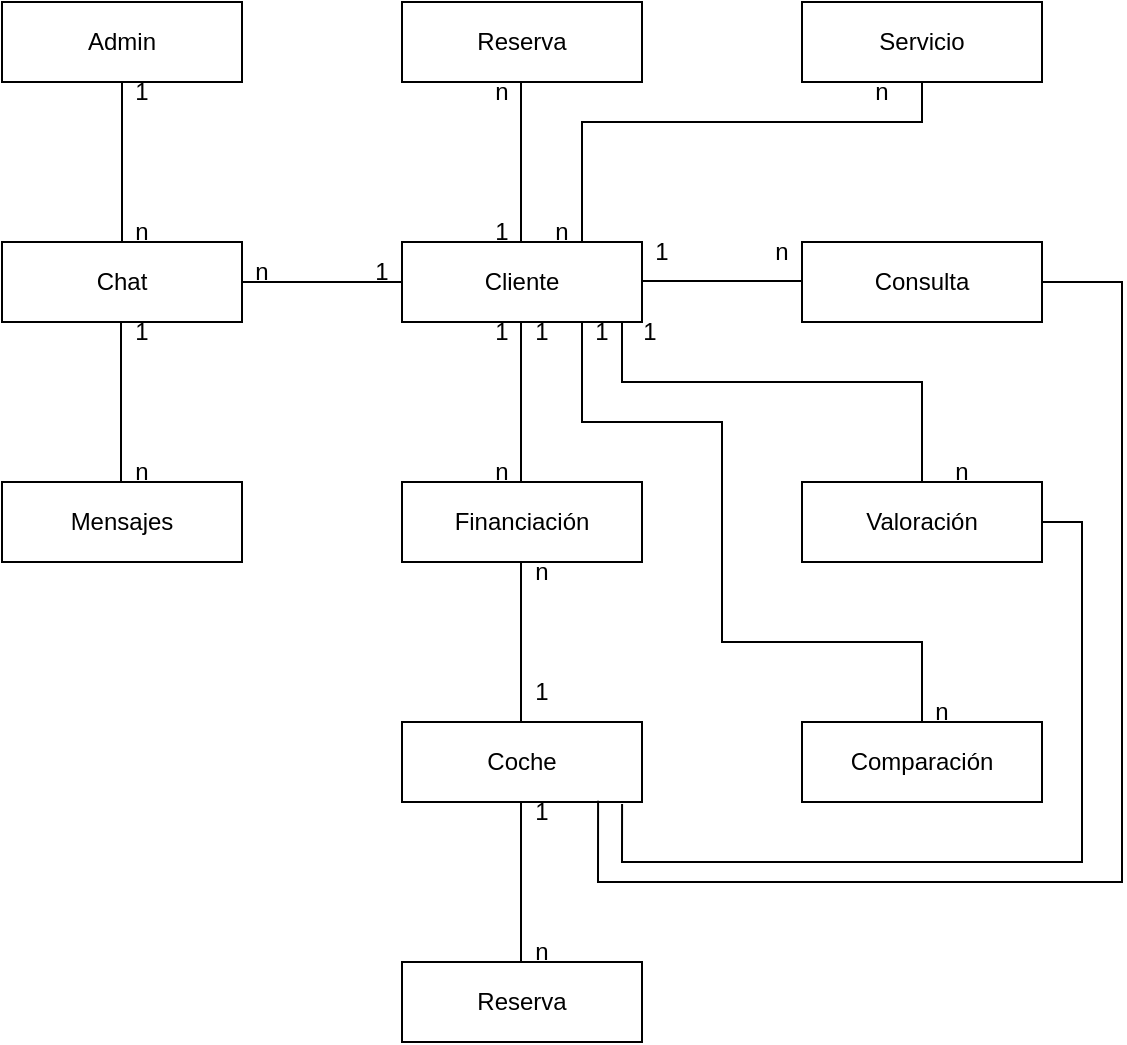 <mxfile version="26.0.14">
  <diagram name="Página-1" id="FwqGPn6nU_BD3cRI3mYI">
    <mxGraphModel dx="1050" dy="557" grid="1" gridSize="10" guides="1" tooltips="1" connect="1" arrows="1" fold="1" page="1" pageScale="1" pageWidth="827" pageHeight="1169" math="0" shadow="0">
      <root>
        <mxCell id="0" />
        <mxCell id="1" parent="0" />
        <mxCell id="V5GW3FtHajvaDxfcYpqS-1" value="Cliente" style="rounded=0;whiteSpace=wrap;html=1;" vertex="1" parent="1">
          <mxGeometry x="280" y="240" width="120" height="40" as="geometry" />
        </mxCell>
        <mxCell id="V5GW3FtHajvaDxfcYpqS-2" value="Reserva" style="rounded=0;whiteSpace=wrap;html=1;" vertex="1" parent="1">
          <mxGeometry x="280" y="120" width="120" height="40" as="geometry" />
        </mxCell>
        <mxCell id="V5GW3FtHajvaDxfcYpqS-3" value="Financiación" style="rounded=0;whiteSpace=wrap;html=1;" vertex="1" parent="1">
          <mxGeometry x="280" y="360" width="120" height="40" as="geometry" />
        </mxCell>
        <mxCell id="V5GW3FtHajvaDxfcYpqS-4" value="Chat" style="rounded=0;whiteSpace=wrap;html=1;" vertex="1" parent="1">
          <mxGeometry x="80" y="240" width="120" height="40" as="geometry" />
        </mxCell>
        <mxCell id="V5GW3FtHajvaDxfcYpqS-5" value="Admin" style="rounded=0;whiteSpace=wrap;html=1;" vertex="1" parent="1">
          <mxGeometry x="80" y="120" width="120" height="40" as="geometry" />
        </mxCell>
        <mxCell id="V5GW3FtHajvaDxfcYpqS-6" value="Mensajes" style="rounded=0;whiteSpace=wrap;html=1;" vertex="1" parent="1">
          <mxGeometry x="80" y="360" width="120" height="40" as="geometry" />
        </mxCell>
        <mxCell id="V5GW3FtHajvaDxfcYpqS-7" value="Consulta" style="rounded=0;whiteSpace=wrap;html=1;" vertex="1" parent="1">
          <mxGeometry x="480" y="240" width="120" height="40" as="geometry" />
        </mxCell>
        <mxCell id="V5GW3FtHajvaDxfcYpqS-8" value="Valoración" style="rounded=0;whiteSpace=wrap;html=1;" vertex="1" parent="1">
          <mxGeometry x="480" y="360" width="120" height="40" as="geometry" />
        </mxCell>
        <mxCell id="V5GW3FtHajvaDxfcYpqS-9" value="Coche" style="rounded=0;whiteSpace=wrap;html=1;" vertex="1" parent="1">
          <mxGeometry x="280" y="480" width="120" height="40" as="geometry" />
        </mxCell>
        <mxCell id="V5GW3FtHajvaDxfcYpqS-10" value="Reserva" style="rounded=0;whiteSpace=wrap;html=1;" vertex="1" parent="1">
          <mxGeometry x="280" y="600" width="120" height="40" as="geometry" />
        </mxCell>
        <mxCell id="V5GW3FtHajvaDxfcYpqS-11" value="Comparación" style="rounded=0;whiteSpace=wrap;html=1;" vertex="1" parent="1">
          <mxGeometry x="480" y="480" width="120" height="40" as="geometry" />
        </mxCell>
        <mxCell id="V5GW3FtHajvaDxfcYpqS-12" value="Servicio" style="rounded=0;whiteSpace=wrap;html=1;" vertex="1" parent="1">
          <mxGeometry x="480" y="120" width="120" height="40" as="geometry" />
        </mxCell>
        <mxCell id="V5GW3FtHajvaDxfcYpqS-13" value="" style="endArrow=none;html=1;rounded=0;exitX=0.5;exitY=1;exitDx=0;exitDy=0;entryX=0.5;entryY=0;entryDx=0;entryDy=0;" edge="1" parent="1" source="V5GW3FtHajvaDxfcYpqS-5" target="V5GW3FtHajvaDxfcYpqS-4">
          <mxGeometry width="50" height="50" relative="1" as="geometry">
            <mxPoint x="390" y="420" as="sourcePoint" />
            <mxPoint x="220" y="220" as="targetPoint" />
          </mxGeometry>
        </mxCell>
        <mxCell id="V5GW3FtHajvaDxfcYpqS-14" value="" style="endArrow=none;html=1;rounded=0;exitX=0.5;exitY=1;exitDx=0;exitDy=0;entryX=0.5;entryY=0;entryDx=0;entryDy=0;" edge="1" parent="1">
          <mxGeometry width="50" height="50" relative="1" as="geometry">
            <mxPoint x="339.5" y="160" as="sourcePoint" />
            <mxPoint x="339.5" y="240" as="targetPoint" />
          </mxGeometry>
        </mxCell>
        <mxCell id="V5GW3FtHajvaDxfcYpqS-15" value="" style="endArrow=none;html=1;rounded=0;exitX=0.5;exitY=1;exitDx=0;exitDy=0;entryX=0.5;entryY=0;entryDx=0;entryDy=0;" edge="1" parent="1">
          <mxGeometry width="50" height="50" relative="1" as="geometry">
            <mxPoint x="339.5" y="280" as="sourcePoint" />
            <mxPoint x="339.5" y="360" as="targetPoint" />
          </mxGeometry>
        </mxCell>
        <mxCell id="V5GW3FtHajvaDxfcYpqS-16" value="" style="endArrow=none;html=1;rounded=0;exitX=1;exitY=0.5;exitDx=0;exitDy=0;entryX=0;entryY=0.5;entryDx=0;entryDy=0;" edge="1" parent="1" source="V5GW3FtHajvaDxfcYpqS-4" target="V5GW3FtHajvaDxfcYpqS-1">
          <mxGeometry width="50" height="50" relative="1" as="geometry">
            <mxPoint x="170" y="190" as="sourcePoint" />
            <mxPoint x="170" y="270" as="targetPoint" />
          </mxGeometry>
        </mxCell>
        <mxCell id="V5GW3FtHajvaDxfcYpqS-17" value="" style="endArrow=none;html=1;rounded=0;exitX=0.5;exitY=1;exitDx=0;exitDy=0;entryX=0.5;entryY=0;entryDx=0;entryDy=0;" edge="1" parent="1">
          <mxGeometry width="50" height="50" relative="1" as="geometry">
            <mxPoint x="139.5" y="280" as="sourcePoint" />
            <mxPoint x="139.5" y="360" as="targetPoint" />
          </mxGeometry>
        </mxCell>
        <mxCell id="V5GW3FtHajvaDxfcYpqS-18" value="" style="endArrow=none;html=1;rounded=0;exitX=1;exitY=0.5;exitDx=0;exitDy=0;entryX=0;entryY=0.5;entryDx=0;entryDy=0;" edge="1" parent="1">
          <mxGeometry width="50" height="50" relative="1" as="geometry">
            <mxPoint x="400" y="259.5" as="sourcePoint" />
            <mxPoint x="480" y="259.5" as="targetPoint" />
          </mxGeometry>
        </mxCell>
        <mxCell id="V5GW3FtHajvaDxfcYpqS-19" value="" style="endArrow=none;html=1;rounded=0;exitX=0.75;exitY=1;exitDx=0;exitDy=0;entryX=0.5;entryY=0;entryDx=0;entryDy=0;" edge="1" parent="1" source="V5GW3FtHajvaDxfcYpqS-1" target="V5GW3FtHajvaDxfcYpqS-11">
          <mxGeometry width="50" height="50" relative="1" as="geometry">
            <mxPoint x="220" y="280" as="sourcePoint" />
            <mxPoint x="440" y="440" as="targetPoint" />
            <Array as="points">
              <mxPoint x="370" y="330" />
              <mxPoint x="440" y="330" />
              <mxPoint x="440" y="440" />
              <mxPoint x="530" y="440" />
              <mxPoint x="540" y="440" />
              <mxPoint x="540" y="460" />
            </Array>
          </mxGeometry>
        </mxCell>
        <mxCell id="V5GW3FtHajvaDxfcYpqS-21" value="" style="endArrow=none;html=1;rounded=0;exitX=0.5;exitY=1;exitDx=0;exitDy=0;entryX=0.5;entryY=0;entryDx=0;entryDy=0;" edge="1" parent="1" target="V5GW3FtHajvaDxfcYpqS-8">
          <mxGeometry width="50" height="50" relative="1" as="geometry">
            <mxPoint x="390" y="280" as="sourcePoint" />
            <mxPoint x="390" y="360" as="targetPoint" />
            <Array as="points">
              <mxPoint x="390" y="310" />
              <mxPoint x="540" y="310" />
            </Array>
          </mxGeometry>
        </mxCell>
        <mxCell id="V5GW3FtHajvaDxfcYpqS-22" value="" style="endArrow=none;html=1;rounded=0;exitX=0.5;exitY=1;exitDx=0;exitDy=0;entryX=0.5;entryY=0;entryDx=0;entryDy=0;" edge="1" parent="1">
          <mxGeometry width="50" height="50" relative="1" as="geometry">
            <mxPoint x="339.5" y="520" as="sourcePoint" />
            <mxPoint x="339.5" y="600" as="targetPoint" />
          </mxGeometry>
        </mxCell>
        <mxCell id="V5GW3FtHajvaDxfcYpqS-23" value="" style="endArrow=none;html=1;rounded=0;exitX=0.5;exitY=1;exitDx=0;exitDy=0;entryX=0.5;entryY=0;entryDx=0;entryDy=0;" edge="1" parent="1">
          <mxGeometry width="50" height="50" relative="1" as="geometry">
            <mxPoint x="339.5" y="400" as="sourcePoint" />
            <mxPoint x="339.5" y="480" as="targetPoint" />
          </mxGeometry>
        </mxCell>
        <mxCell id="V5GW3FtHajvaDxfcYpqS-24" value="" style="endArrow=none;html=1;rounded=0;exitX=0.817;exitY=0.985;exitDx=0;exitDy=0;entryX=1;entryY=0.5;entryDx=0;entryDy=0;exitPerimeter=0;" edge="1" parent="1" source="V5GW3FtHajvaDxfcYpqS-9" target="V5GW3FtHajvaDxfcYpqS-7">
          <mxGeometry width="50" height="50" relative="1" as="geometry">
            <mxPoint x="359.5" y="540" as="sourcePoint" />
            <mxPoint x="359.5" y="620" as="targetPoint" />
            <Array as="points">
              <mxPoint x="378" y="560" />
              <mxPoint x="480" y="560" />
              <mxPoint x="640" y="560" />
              <mxPoint x="640" y="410" />
              <mxPoint x="640" y="260" />
            </Array>
          </mxGeometry>
        </mxCell>
        <mxCell id="V5GW3FtHajvaDxfcYpqS-25" value="" style="endArrow=none;html=1;rounded=0;exitX=0.917;exitY=1.025;exitDx=0;exitDy=0;entryX=1;entryY=0.5;entryDx=0;entryDy=0;exitPerimeter=0;" edge="1" parent="1" source="V5GW3FtHajvaDxfcYpqS-9" target="V5GW3FtHajvaDxfcYpqS-8">
          <mxGeometry width="50" height="50" relative="1" as="geometry">
            <mxPoint x="369.5" y="550" as="sourcePoint" />
            <mxPoint x="369.5" y="630" as="targetPoint" />
            <Array as="points">
              <mxPoint x="390" y="550" />
              <mxPoint x="620" y="550" />
              <mxPoint x="620" y="460" />
              <mxPoint x="620" y="380" />
            </Array>
          </mxGeometry>
        </mxCell>
        <mxCell id="V5GW3FtHajvaDxfcYpqS-27" value="" style="endArrow=none;html=1;rounded=0;exitX=0.5;exitY=1;exitDx=0;exitDy=0;entryX=0.75;entryY=0;entryDx=0;entryDy=0;" edge="1" parent="1" source="V5GW3FtHajvaDxfcYpqS-12" target="V5GW3FtHajvaDxfcYpqS-1">
          <mxGeometry width="50" height="50" relative="1" as="geometry">
            <mxPoint x="349.5" y="170" as="sourcePoint" />
            <mxPoint x="349.5" y="250" as="targetPoint" />
            <Array as="points">
              <mxPoint x="540" y="180" />
              <mxPoint x="370" y="180" />
            </Array>
          </mxGeometry>
        </mxCell>
        <mxCell id="V5GW3FtHajvaDxfcYpqS-28" value="1" style="text;html=1;align=center;verticalAlign=middle;whiteSpace=wrap;rounded=0;" vertex="1" parent="1">
          <mxGeometry x="400" y="240" width="20" height="10" as="geometry" />
        </mxCell>
        <mxCell id="V5GW3FtHajvaDxfcYpqS-29" value="n" style="text;html=1;align=center;verticalAlign=middle;whiteSpace=wrap;rounded=0;" vertex="1" parent="1">
          <mxGeometry x="440" y="230" width="60" height="30" as="geometry" />
        </mxCell>
        <mxCell id="V5GW3FtHajvaDxfcYpqS-30" value="1" style="text;html=1;align=center;verticalAlign=middle;whiteSpace=wrap;rounded=0;" vertex="1" parent="1">
          <mxGeometry x="394" y="280" width="20" height="10" as="geometry" />
        </mxCell>
        <mxCell id="V5GW3FtHajvaDxfcYpqS-31" value="n" style="text;html=1;align=center;verticalAlign=middle;whiteSpace=wrap;rounded=0;" vertex="1" parent="1">
          <mxGeometry x="350" y="230" width="20" height="10" as="geometry" />
        </mxCell>
        <mxCell id="V5GW3FtHajvaDxfcYpqS-32" value="1" style="text;html=1;align=center;verticalAlign=middle;whiteSpace=wrap;rounded=0;" vertex="1" parent="1">
          <mxGeometry x="320" y="230" width="20" height="10" as="geometry" />
        </mxCell>
        <mxCell id="V5GW3FtHajvaDxfcYpqS-33" value="1" style="text;html=1;align=center;verticalAlign=middle;whiteSpace=wrap;rounded=0;" vertex="1" parent="1">
          <mxGeometry x="370" y="280" width="20" height="10" as="geometry" />
        </mxCell>
        <mxCell id="V5GW3FtHajvaDxfcYpqS-34" value="1" style="text;html=1;align=center;verticalAlign=middle;whiteSpace=wrap;rounded=0;" vertex="1" parent="1">
          <mxGeometry x="340" y="280" width="20" height="10" as="geometry" />
        </mxCell>
        <mxCell id="V5GW3FtHajvaDxfcYpqS-37" value="1" style="text;html=1;align=center;verticalAlign=middle;whiteSpace=wrap;rounded=0;" vertex="1" parent="1">
          <mxGeometry x="320" y="280" width="20" height="10" as="geometry" />
        </mxCell>
        <mxCell id="V5GW3FtHajvaDxfcYpqS-48" value="n" style="text;html=1;align=center;verticalAlign=middle;whiteSpace=wrap;rounded=0;" vertex="1" parent="1">
          <mxGeometry x="490" y="150" width="60" height="30" as="geometry" />
        </mxCell>
        <mxCell id="V5GW3FtHajvaDxfcYpqS-49" value="1" style="text;html=1;align=center;verticalAlign=middle;whiteSpace=wrap;rounded=0;" vertex="1" parent="1">
          <mxGeometry x="260" y="250" width="20" height="10" as="geometry" />
        </mxCell>
        <mxCell id="V5GW3FtHajvaDxfcYpqS-50" value="n" style="text;html=1;align=center;verticalAlign=middle;whiteSpace=wrap;rounded=0;" vertex="1" parent="1">
          <mxGeometry x="300" y="150" width="60" height="30" as="geometry" />
        </mxCell>
        <mxCell id="V5GW3FtHajvaDxfcYpqS-51" value="n" style="text;html=1;align=center;verticalAlign=middle;whiteSpace=wrap;rounded=0;" vertex="1" parent="1">
          <mxGeometry x="180" y="240" width="60" height="30" as="geometry" />
        </mxCell>
        <mxCell id="V5GW3FtHajvaDxfcYpqS-53" value="n" style="text;html=1;align=center;verticalAlign=middle;whiteSpace=wrap;rounded=0;" vertex="1" parent="1">
          <mxGeometry x="300" y="340" width="60" height="30" as="geometry" />
        </mxCell>
        <mxCell id="V5GW3FtHajvaDxfcYpqS-54" value="n" style="text;html=1;align=center;verticalAlign=middle;whiteSpace=wrap;rounded=0;" vertex="1" parent="1">
          <mxGeometry x="120" y="220" width="60" height="30" as="geometry" />
        </mxCell>
        <mxCell id="V5GW3FtHajvaDxfcYpqS-55" value="1" style="text;html=1;align=center;verticalAlign=middle;whiteSpace=wrap;rounded=0;" vertex="1" parent="1">
          <mxGeometry x="120" y="150" width="60" height="30" as="geometry" />
        </mxCell>
        <mxCell id="V5GW3FtHajvaDxfcYpqS-56" value="1" style="text;html=1;align=center;verticalAlign=middle;whiteSpace=wrap;rounded=0;" vertex="1" parent="1">
          <mxGeometry x="120" y="270" width="60" height="30" as="geometry" />
        </mxCell>
        <mxCell id="V5GW3FtHajvaDxfcYpqS-57" value="n" style="text;html=1;align=center;verticalAlign=middle;whiteSpace=wrap;rounded=0;" vertex="1" parent="1">
          <mxGeometry x="120" y="340" width="60" height="30" as="geometry" />
        </mxCell>
        <mxCell id="V5GW3FtHajvaDxfcYpqS-58" value="n" style="text;html=1;align=center;verticalAlign=middle;whiteSpace=wrap;rounded=0;" vertex="1" parent="1">
          <mxGeometry x="530" y="340" width="60" height="30" as="geometry" />
        </mxCell>
        <mxCell id="V5GW3FtHajvaDxfcYpqS-65" value="n" style="text;html=1;align=center;verticalAlign=middle;whiteSpace=wrap;rounded=0;" vertex="1" parent="1">
          <mxGeometry x="320" y="580" width="60" height="30" as="geometry" />
        </mxCell>
        <mxCell id="V5GW3FtHajvaDxfcYpqS-66" value="1" style="text;html=1;align=center;verticalAlign=middle;whiteSpace=wrap;rounded=0;" vertex="1" parent="1">
          <mxGeometry x="320" y="510" width="60" height="30" as="geometry" />
        </mxCell>
        <mxCell id="V5GW3FtHajvaDxfcYpqS-67" value="1" style="text;html=1;align=center;verticalAlign=middle;whiteSpace=wrap;rounded=0;" vertex="1" parent="1">
          <mxGeometry x="320" y="450" width="60" height="30" as="geometry" />
        </mxCell>
        <mxCell id="V5GW3FtHajvaDxfcYpqS-68" value="n" style="text;html=1;align=center;verticalAlign=middle;whiteSpace=wrap;rounded=0;" vertex="1" parent="1">
          <mxGeometry x="320" y="390" width="60" height="30" as="geometry" />
        </mxCell>
        <mxCell id="V5GW3FtHajvaDxfcYpqS-70" value="n" style="text;html=1;align=center;verticalAlign=middle;whiteSpace=wrap;rounded=0;" vertex="1" parent="1">
          <mxGeometry x="520" y="460" width="60" height="30" as="geometry" />
        </mxCell>
      </root>
    </mxGraphModel>
  </diagram>
</mxfile>
